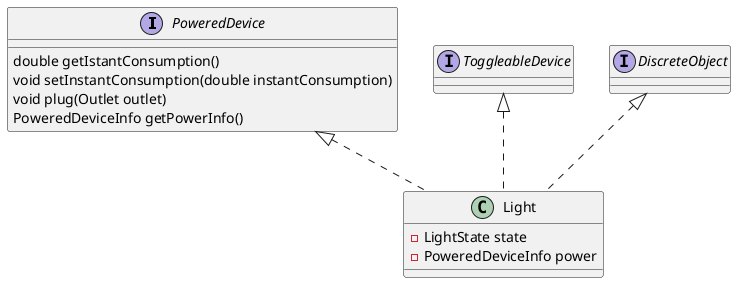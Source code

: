 @startuml Light
interface PoweredDevice {
    double getIstantConsumption()
    void setInstantConsumption(double instantConsumption)
    void plug(Outlet outlet)
    PoweredDeviceInfo getPowerInfo()
}


class Light implements ToggleableDevice,PoweredDevice,DiscreteObject {
    -LightState state
    -PoweredDeviceInfo power
}
@enduml